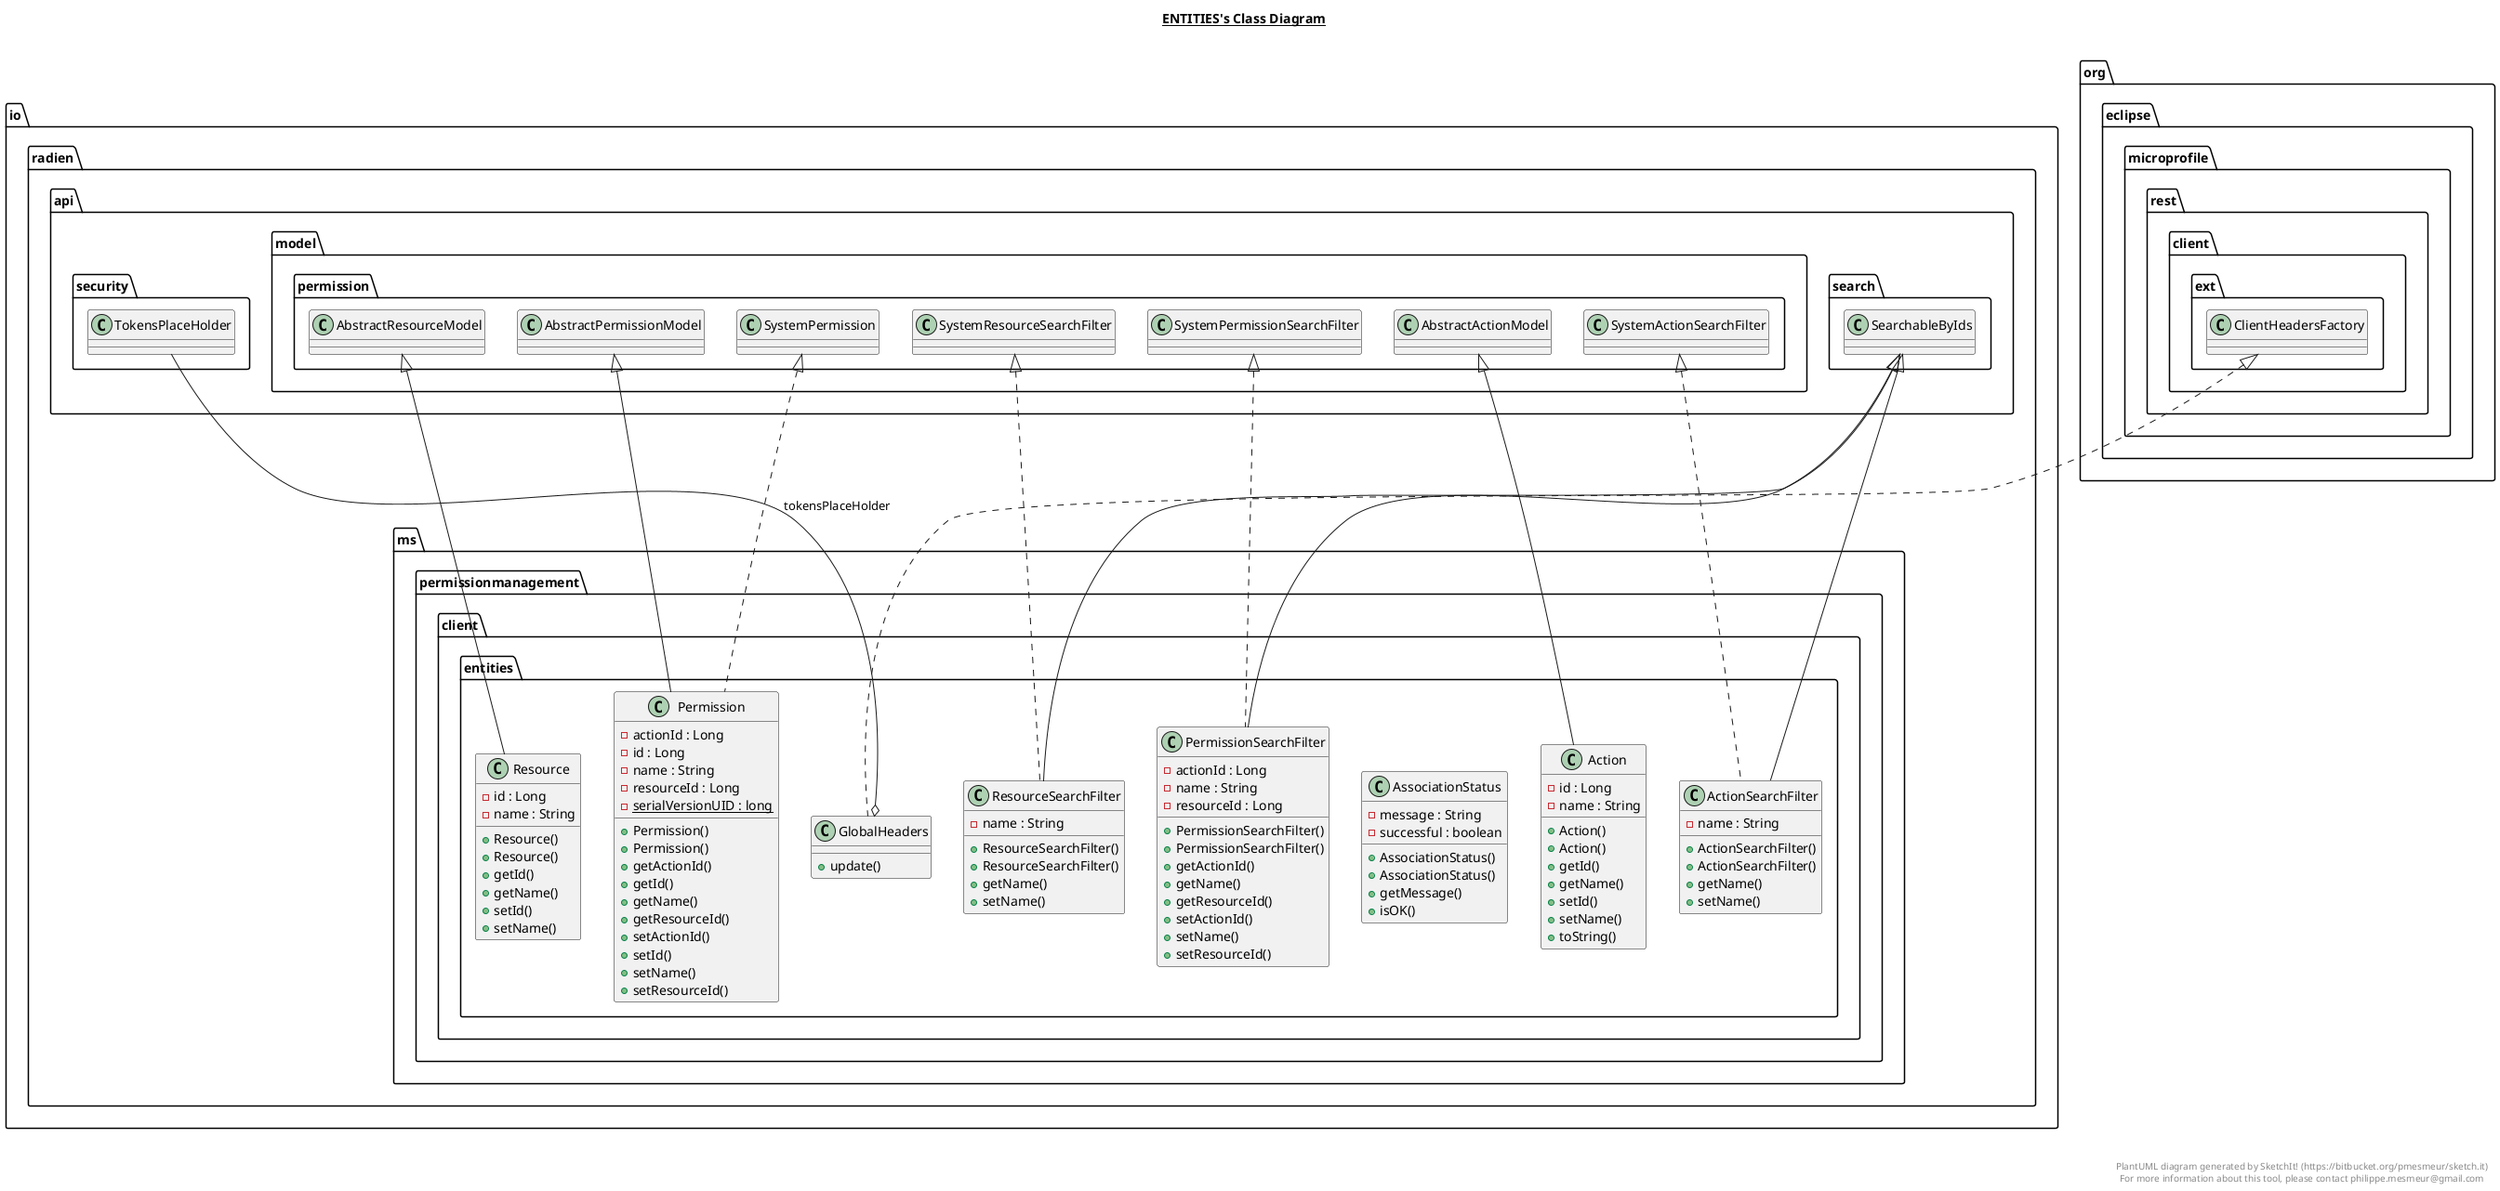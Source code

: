 @startuml

title __ENTITIES's Class Diagram__\n

  namespace io.radien.ms.permissionmanagement.client {
    namespace entities {
      class io.radien.ms.permissionmanagement.client.entities.Action {
          - id : Long
          - name : String
          + Action()
          + Action()
          + getId()
          + getName()
          + setId()
          + setName()
          + toString()
      }
    }
  }
  

  namespace io.radien.ms.permissionmanagement.client {
    namespace entities {
      class io.radien.ms.permissionmanagement.client.entities.ActionSearchFilter {
          - name : String
          + ActionSearchFilter()
          + ActionSearchFilter()
          + getName()
          + setName()
      }
    }
  }
  

  namespace io.radien.ms.permissionmanagement.client {
    namespace entities {
      class io.radien.ms.permissionmanagement.client.entities.AssociationStatus {
          - message : String
          - successful : boolean
          + AssociationStatus()
          + AssociationStatus()
          + getMessage()
          + isOK()
      }
    }
  }
  

  namespace io.radien.ms.permissionmanagement.client {
    namespace entities {
      class io.radien.ms.permissionmanagement.client.entities.GlobalHeaders {
          + update()
      }
    }
  }
  

  namespace io.radien.ms.permissionmanagement.client {
    namespace entities {
      class io.radien.ms.permissionmanagement.client.entities.Permission {
          - actionId : Long
          - id : Long
          - name : String
          - resourceId : Long
          {static} - serialVersionUID : long
          + Permission()
          + Permission()
          + getActionId()
          + getId()
          + getName()
          + getResourceId()
          + setActionId()
          + setId()
          + setName()
          + setResourceId()
      }
    }
  }
  

  namespace io.radien.ms.permissionmanagement.client {
    namespace entities {
      class io.radien.ms.permissionmanagement.client.entities.PermissionSearchFilter {
          - actionId : Long
          - name : String
          - resourceId : Long
          + PermissionSearchFilter()
          + PermissionSearchFilter()
          + getActionId()
          + getName()
          + getResourceId()
          + setActionId()
          + setName()
          + setResourceId()
      }
    }
  }
  

  namespace io.radien.ms.permissionmanagement.client {
    namespace entities {
      class io.radien.ms.permissionmanagement.client.entities.Resource {
          - id : Long
          - name : String
          + Resource()
          + Resource()
          + getId()
          + getName()
          + setId()
          + setName()
      }
    }
  }
  

  namespace io.radien.ms.permissionmanagement.client {
    namespace entities {
      class io.radien.ms.permissionmanagement.client.entities.ResourceSearchFilter {
          - name : String
          + ResourceSearchFilter()
          + ResourceSearchFilter()
          + getName()
          + setName()
      }
    }
  }
  

  io.radien.ms.permissionmanagement.client.entities.Action -up-|> io.radien.api.model.permission.AbstractActionModel
  io.radien.ms.permissionmanagement.client.entities.ActionSearchFilter .up.|> io.radien.api.model.permission.SystemActionSearchFilter
  io.radien.ms.permissionmanagement.client.entities.ActionSearchFilter -up-|> io.radien.api.search.SearchableByIds
  io.radien.ms.permissionmanagement.client.entities.GlobalHeaders .up.|> org.eclipse.microprofile.rest.client.ext.ClientHeadersFactory
  io.radien.ms.permissionmanagement.client.entities.GlobalHeaders o-- io.radien.api.security.TokensPlaceHolder : tokensPlaceHolder
  io.radien.ms.permissionmanagement.client.entities.Permission .up.|> io.radien.api.model.permission.SystemPermission
  io.radien.ms.permissionmanagement.client.entities.Permission -up-|> io.radien.api.model.permission.AbstractPermissionModel
  io.radien.ms.permissionmanagement.client.entities.PermissionSearchFilter .up.|> io.radien.api.model.permission.SystemPermissionSearchFilter
  io.radien.ms.permissionmanagement.client.entities.PermissionSearchFilter -up-|> io.radien.api.search.SearchableByIds
  io.radien.ms.permissionmanagement.client.entities.Resource -up-|> io.radien.api.model.permission.AbstractResourceModel
  io.radien.ms.permissionmanagement.client.entities.ResourceSearchFilter .up.|> io.radien.api.model.permission.SystemResourceSearchFilter
  io.radien.ms.permissionmanagement.client.entities.ResourceSearchFilter -up-|> io.radien.api.search.SearchableByIds


right footer


PlantUML diagram generated by SketchIt! (https://bitbucket.org/pmesmeur/sketch.it)
For more information about this tool, please contact philippe.mesmeur@gmail.com
endfooter

@enduml
